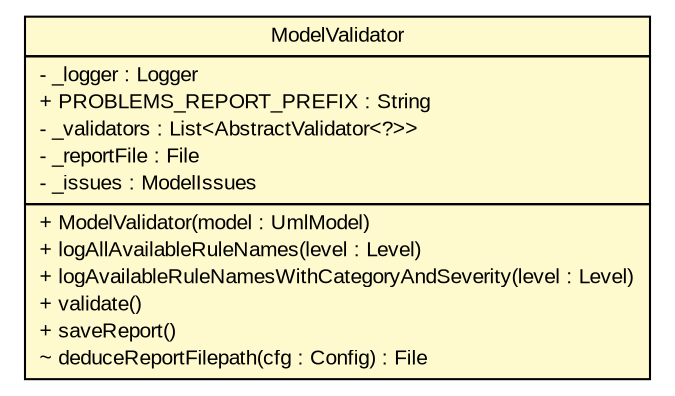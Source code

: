 #!/usr/local/bin/dot
#
# Class diagram 
# Generated by UMLGraph version R5_6_6-6-g3bdff0 (http://www.umlgraph.org/)
#

digraph G {
	edge [fontname="arial",fontsize=10,labelfontname="arial",labelfontsize=10];
	node [fontname="arial",fontsize=10,shape=plaintext];
	nodesep=0.25;
	ranksep=0.5;
	// org.tanjakostic.jcleancim.validation.ModelValidator
	c138946 [label=<<table title="org.tanjakostic.jcleancim.validation.ModelValidator" border="0" cellborder="1" cellspacing="0" cellpadding="2" port="p" bgcolor="lemonChiffon" href="./ModelValidator.html">
		<tr><td><table border="0" cellspacing="0" cellpadding="1">
<tr><td align="center" balign="center"> ModelValidator </td></tr>
		</table></td></tr>
		<tr><td><table border="0" cellspacing="0" cellpadding="1">
<tr><td align="left" balign="left"> - _logger : Logger </td></tr>
<tr><td align="left" balign="left"> + PROBLEMS_REPORT_PREFIX : String </td></tr>
<tr><td align="left" balign="left"> - _validators : List&lt;AbstractValidator&lt;?&gt;&gt; </td></tr>
<tr><td align="left" balign="left"> - _reportFile : File </td></tr>
<tr><td align="left" balign="left"> - _issues : ModelIssues </td></tr>
		</table></td></tr>
		<tr><td><table border="0" cellspacing="0" cellpadding="1">
<tr><td align="left" balign="left"> + ModelValidator(model : UmlModel) </td></tr>
<tr><td align="left" balign="left"> + logAllAvailableRuleNames(level : Level) </td></tr>
<tr><td align="left" balign="left"> + logAvailableRuleNamesWithCategoryAndSeverity(level : Level) </td></tr>
<tr><td align="left" balign="left"> + validate() </td></tr>
<tr><td align="left" balign="left"> + saveReport() </td></tr>
<tr><td align="left" balign="left"> ~ deduceReportFilepath(cfg : Config) : File </td></tr>
		</table></td></tr>
		</table>>, URL="./ModelValidator.html", fontname="arial", fontcolor="black", fontsize=10.0];
}

